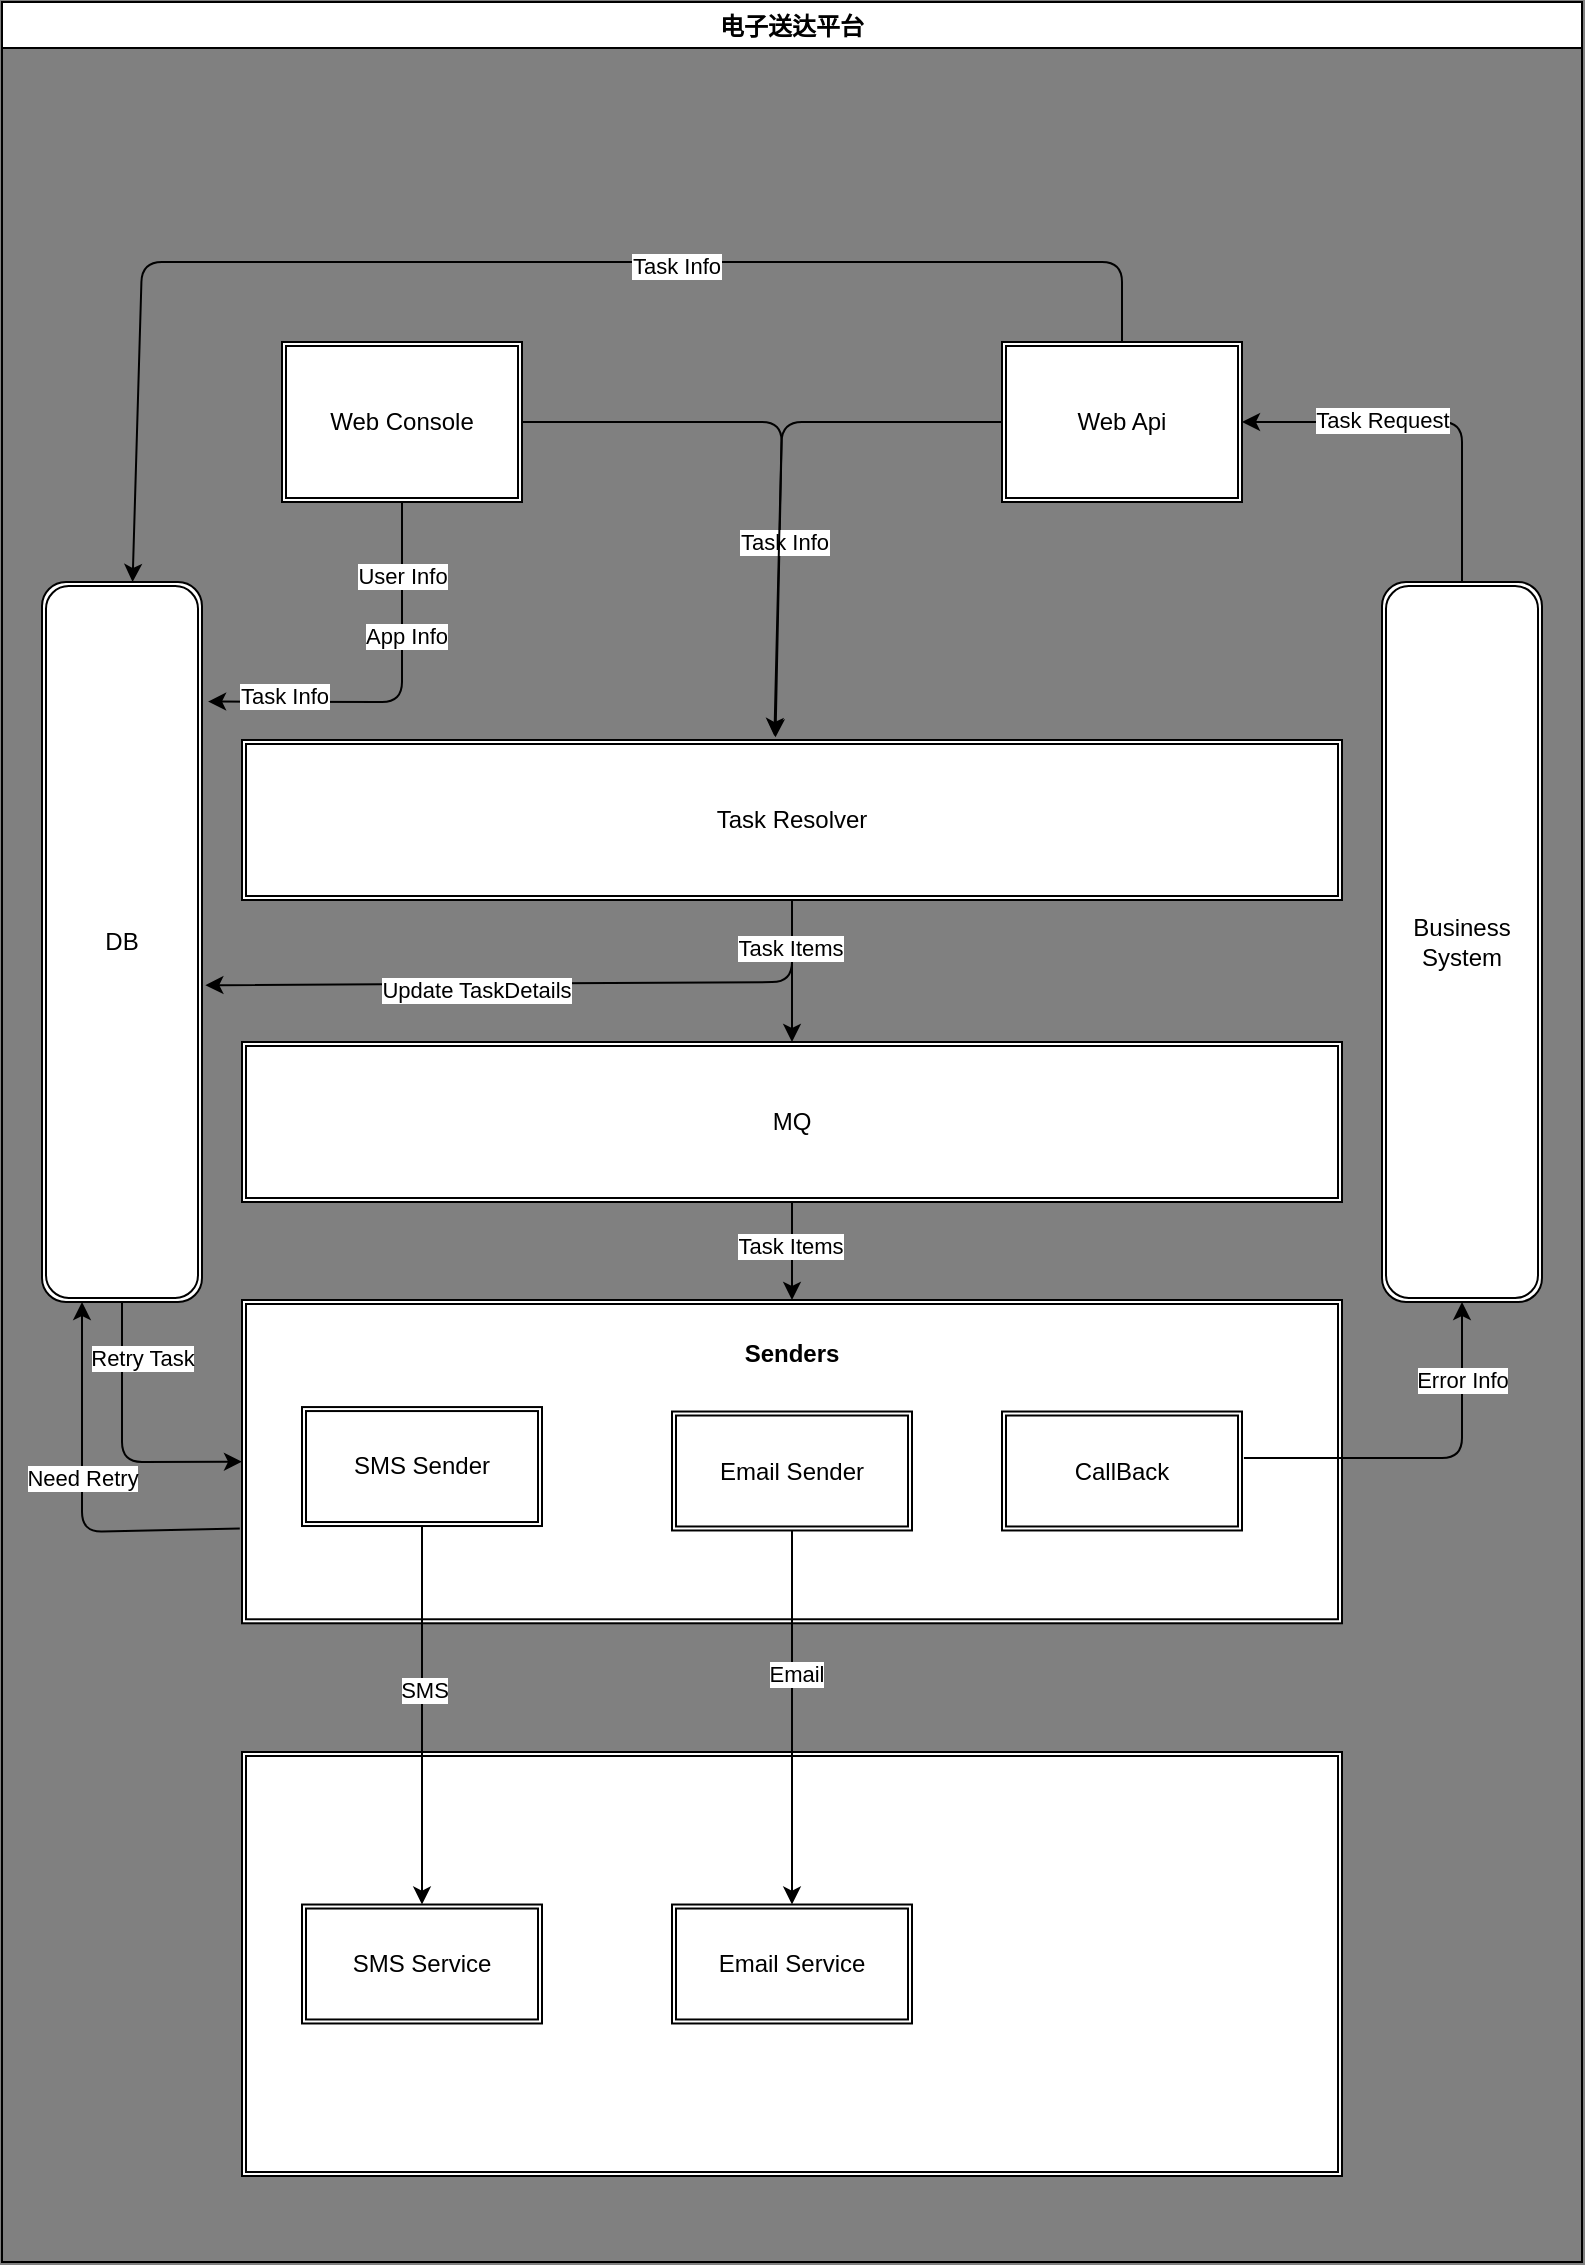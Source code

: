 <mxfile>
    <diagram id="7LrcWTws8yvN0yFy4eUw" name="第 1 页">
        <mxGraphModel dx="978" dy="752" grid="1" gridSize="10" guides="1" tooltips="1" connect="1" arrows="1" fold="1" page="1" pageScale="1" pageWidth="827" pageHeight="1169" background="#808080" math="0" shadow="0">
            <root>
                <mxCell id="0"/>
                <mxCell id="1" parent="0"/>
                <mxCell id="3" value="电子送达平台" style="swimlane;movable=0;resizable=0;rotatable=0;deletable=0;editable=0;connectable=0;" parent="1" vertex="1">
                    <mxGeometry x="10" y="25" width="790" height="1130" as="geometry"/>
                </mxCell>
                <mxCell id="18" value="" style="edgeStyle=none;html=1;" parent="3" source="7" target="17" edge="1">
                    <mxGeometry relative="1" as="geometry"/>
                </mxCell>
                <mxCell id="24" value="" style="edgeStyle=none;html=1;entryX=1.021;entryY=0.56;entryDx=0;entryDy=0;entryPerimeter=0;exitX=0.5;exitY=1;exitDx=0;exitDy=0;" parent="3" source="7" target="22" edge="1">
                    <mxGeometry relative="1" as="geometry">
                        <mxPoint x="370" y="450" as="sourcePoint"/>
                        <Array as="points">
                            <mxPoint x="395" y="490"/>
                        </Array>
                    </mxGeometry>
                </mxCell>
                <mxCell id="44" value="Task Items" style="edgeLabel;html=1;align=center;verticalAlign=middle;resizable=0;points=[];" parent="24" vertex="1" connectable="0">
                    <mxGeometry x="-0.815" y="-1" relative="1" as="geometry">
                        <mxPoint y="-7" as="offset"/>
                    </mxGeometry>
                </mxCell>
                <mxCell id="46" value="Update TaskDetails" style="edgeLabel;html=1;align=center;verticalAlign=middle;resizable=0;points=[];" parent="24" vertex="1" connectable="0">
                    <mxGeometry x="0.189" y="3" relative="1" as="geometry">
                        <mxPoint as="offset"/>
                    </mxGeometry>
                </mxCell>
                <mxCell id="7" value="Task Resolver" style="shape=ext;double=1;rounded=0;whiteSpace=wrap;html=1;" parent="3" vertex="1">
                    <mxGeometry x="120" y="369" width="550" height="80" as="geometry"/>
                </mxCell>
                <mxCell id="12" value="" style="edgeStyle=none;html=1;exitX=1;exitY=0.5;exitDx=0;exitDy=0;entryX=0.485;entryY=-0.017;entryDx=0;entryDy=0;entryPerimeter=0;" parent="3" source="8" target="7" edge="1">
                    <mxGeometry relative="1" as="geometry">
                        <Array as="points">
                            <mxPoint x="390" y="210"/>
                        </Array>
                    </mxGeometry>
                </mxCell>
                <mxCell id="43" value="Task Info" style="edgeLabel;html=1;align=center;verticalAlign=middle;resizable=0;points=[];" parent="12" vertex="1" connectable="0">
                    <mxGeometry x="-0.428" y="1" relative="1" as="geometry">
                        <mxPoint x="48" y="61" as="offset"/>
                    </mxGeometry>
                </mxCell>
                <mxCell id="23" value="" style="edgeStyle=none;html=1;entryX=1.038;entryY=0.166;entryDx=0;entryDy=0;entryPerimeter=0;" parent="3" source="8" target="22" edge="1">
                    <mxGeometry relative="1" as="geometry">
                        <Array as="points">
                            <mxPoint x="200" y="350"/>
                        </Array>
                    </mxGeometry>
                </mxCell>
                <mxCell id="40" value="User Info" style="edgeLabel;html=1;align=center;verticalAlign=middle;resizable=0;points=[];" parent="23" vertex="1" connectable="0">
                    <mxGeometry x="-0.624" relative="1" as="geometry">
                        <mxPoint as="offset"/>
                    </mxGeometry>
                </mxCell>
                <mxCell id="41" value="App Info" style="edgeLabel;html=1;align=center;verticalAlign=middle;resizable=0;points=[];" parent="23" vertex="1" connectable="0">
                    <mxGeometry x="-0.32" y="2" relative="1" as="geometry">
                        <mxPoint as="offset"/>
                    </mxGeometry>
                </mxCell>
                <mxCell id="42" value="Task Info" style="edgeLabel;html=1;align=center;verticalAlign=middle;resizable=0;points=[];" parent="23" vertex="1" connectable="0">
                    <mxGeometry x="0.621" y="-3" relative="1" as="geometry">
                        <mxPoint as="offset"/>
                    </mxGeometry>
                </mxCell>
                <mxCell id="8" value="Web Console" style="shape=ext;double=1;rounded=0;whiteSpace=wrap;html=1;" parent="3" vertex="1">
                    <mxGeometry x="140" y="170" width="120" height="80" as="geometry"/>
                </mxCell>
                <mxCell id="13" value="" style="edgeStyle=none;html=1;exitX=0;exitY=0.5;exitDx=0;exitDy=0;entryX=0.484;entryY=-0.025;entryDx=0;entryDy=0;entryPerimeter=0;" parent="3" source="9" target="7" edge="1">
                    <mxGeometry relative="1" as="geometry">
                        <Array as="points">
                            <mxPoint x="390" y="210"/>
                        </Array>
                    </mxGeometry>
                </mxCell>
                <mxCell id="37" style="edgeStyle=none;html=1;exitX=0.5;exitY=0;exitDx=0;exitDy=0;" parent="3" source="9" target="22" edge="1">
                    <mxGeometry relative="1" as="geometry">
                        <Array as="points">
                            <mxPoint x="560" y="130"/>
                            <mxPoint x="70" y="130"/>
                        </Array>
                    </mxGeometry>
                </mxCell>
                <mxCell id="38" value="Task Info" style="edgeLabel;html=1;align=center;verticalAlign=middle;resizable=0;points=[];" parent="37" vertex="1" connectable="0">
                    <mxGeometry x="-0.236" y="2" relative="1" as="geometry">
                        <mxPoint as="offset"/>
                    </mxGeometry>
                </mxCell>
                <mxCell id="9" value="Web Api" style="shape=ext;double=1;rounded=0;whiteSpace=wrap;html=1;" parent="3" vertex="1">
                    <mxGeometry x="500" y="170" width="120" height="80" as="geometry"/>
                </mxCell>
                <mxCell id="33" value="" style="edgeStyle=none;html=1;" parent="3" source="17" target="27" edge="1">
                    <mxGeometry relative="1" as="geometry"/>
                </mxCell>
                <mxCell id="45" value="Task Items" style="edgeLabel;html=1;align=center;verticalAlign=middle;resizable=0;points=[];" parent="33" vertex="1" connectable="0">
                    <mxGeometry x="0.533" y="-1" relative="1" as="geometry">
                        <mxPoint y="-16" as="offset"/>
                    </mxGeometry>
                </mxCell>
                <mxCell id="17" value="MQ" style="shape=ext;double=1;rounded=0;whiteSpace=wrap;html=1;" parent="3" vertex="1">
                    <mxGeometry x="120" y="520" width="550" height="80" as="geometry"/>
                </mxCell>
                <mxCell id="31" style="edgeStyle=none;html=1;exitX=0.5;exitY=1;exitDx=0;exitDy=0;entryX=0;entryY=0.5;entryDx=0;entryDy=0;" parent="3" source="22" target="27" edge="1">
                    <mxGeometry relative="1" as="geometry">
                        <Array as="points">
                            <mxPoint x="60" y="730"/>
                        </Array>
                    </mxGeometry>
                </mxCell>
                <mxCell id="62" value="Retry Task" style="edgeLabel;html=1;align=center;verticalAlign=middle;resizable=0;points=[];" parent="31" vertex="1" connectable="0">
                    <mxGeometry x="-0.61" y="-4" relative="1" as="geometry">
                        <mxPoint x="14" as="offset"/>
                    </mxGeometry>
                </mxCell>
                <mxCell id="22" value="DB" style="shape=ext;double=1;rounded=1;whiteSpace=wrap;html=1;" parent="3" vertex="1">
                    <mxGeometry x="20" y="290" width="80" height="360" as="geometry"/>
                </mxCell>
                <mxCell id="32" style="edgeStyle=none;html=1;entryX=0.25;entryY=1;entryDx=0;entryDy=0;exitX=-0.002;exitY=0.707;exitDx=0;exitDy=0;exitPerimeter=0;" parent="3" source="27" target="22" edge="1">
                    <mxGeometry relative="1" as="geometry">
                        <Array as="points">
                            <mxPoint x="40" y="765"/>
                        </Array>
                    </mxGeometry>
                </mxCell>
                <mxCell id="47" value="Need Retry" style="edgeLabel;html=1;align=center;verticalAlign=middle;resizable=0;points=[];" parent="32" vertex="1" connectable="0">
                    <mxGeometry x="0.096" relative="1" as="geometry">
                        <mxPoint as="offset"/>
                    </mxGeometry>
                </mxCell>
                <mxCell id="49" value="" style="shape=ext;double=1;rounded=0;whiteSpace=wrap;html=1;" parent="3" vertex="1">
                    <mxGeometry x="120" y="875" width="550" height="212" as="geometry"/>
                </mxCell>
                <mxCell id="50" value="" style="group;movable=1;resizable=1;rotatable=1;deletable=1;editable=1;connectable=1;" parent="3" vertex="1" connectable="0">
                    <mxGeometry x="120" y="649" width="550" height="171" as="geometry"/>
                </mxCell>
                <mxCell id="27" value="" style="shape=ext;double=1;rounded=0;whiteSpace=wrap;html=1;movable=1;resizable=1;rotatable=1;deletable=1;editable=1;connectable=1;" parent="50" vertex="1">
                    <mxGeometry width="550" height="161.642" as="geometry"/>
                </mxCell>
                <mxCell id="28" value="SMS Sender" style="shape=ext;double=1;rounded=0;whiteSpace=wrap;html=1;movable=1;resizable=1;rotatable=1;deletable=1;editable=1;connectable=1;" parent="50" vertex="1">
                    <mxGeometry x="30" y="53.53" width="120" height="59.478" as="geometry"/>
                </mxCell>
                <mxCell id="29" value="Email Sender" style="shape=ext;double=1;rounded=0;whiteSpace=wrap;html=1;movable=1;resizable=1;rotatable=1;deletable=1;editable=1;connectable=1;" parent="50" vertex="1">
                    <mxGeometry x="215" y="55.761" width="120" height="59.478" as="geometry"/>
                </mxCell>
                <mxCell id="30" value="CallBack" style="shape=ext;double=1;rounded=0;whiteSpace=wrap;html=1;movable=1;resizable=1;rotatable=1;deletable=1;editable=1;connectable=1;" parent="50" vertex="1">
                    <mxGeometry x="380" y="55.761" width="120" height="59.478" as="geometry"/>
                </mxCell>
                <mxCell id="36" value="&lt;b&gt;Senders&lt;/b&gt;" style="text;html=1;strokeColor=none;fillColor=none;align=center;verticalAlign=middle;whiteSpace=wrap;rounded=0;" parent="50" vertex="1">
                    <mxGeometry x="245" y="16.242" width="60" height="22.304" as="geometry"/>
                </mxCell>
                <mxCell id="51" value="SMS Service" style="shape=ext;double=1;rounded=0;whiteSpace=wrap;html=1;movable=1;resizable=1;rotatable=1;deletable=1;editable=1;connectable=1;" parent="3" vertex="1">
                    <mxGeometry x="150" y="951.26" width="120" height="59.478" as="geometry"/>
                </mxCell>
                <mxCell id="52" value="Email Service" style="shape=ext;double=1;rounded=0;whiteSpace=wrap;html=1;movable=1;resizable=1;rotatable=1;deletable=1;editable=1;connectable=1;" parent="3" vertex="1">
                    <mxGeometry x="335" y="951.26" width="120" height="59.478" as="geometry"/>
                </mxCell>
                <mxCell id="53" style="edgeStyle=none;html=1;" parent="3" source="28" target="51" edge="1">
                    <mxGeometry relative="1" as="geometry"/>
                </mxCell>
                <mxCell id="54" value="SMS" style="edgeLabel;html=1;align=center;verticalAlign=middle;resizable=0;points=[];" parent="53" vertex="1" connectable="0">
                    <mxGeometry x="-0.135" y="1" relative="1" as="geometry">
                        <mxPoint as="offset"/>
                    </mxGeometry>
                </mxCell>
                <mxCell id="55" style="edgeStyle=none;html=1;" parent="3" source="29" target="52" edge="1">
                    <mxGeometry relative="1" as="geometry"/>
                </mxCell>
                <mxCell id="56" value="Email" style="edgeLabel;html=1;align=center;verticalAlign=middle;resizable=0;points=[];" parent="55" vertex="1" connectable="0">
                    <mxGeometry x="-0.236" y="2" relative="1" as="geometry">
                        <mxPoint as="offset"/>
                    </mxGeometry>
                </mxCell>
                <mxCell id="58" style="edgeStyle=none;html=1;entryX=1;entryY=0.5;entryDx=0;entryDy=0;exitX=0.5;exitY=0;exitDx=0;exitDy=0;" parent="3" source="57" target="9" edge="1">
                    <mxGeometry relative="1" as="geometry">
                        <Array as="points">
                            <mxPoint x="730" y="210"/>
                        </Array>
                    </mxGeometry>
                </mxCell>
                <mxCell id="59" value="Task Request" style="edgeLabel;html=1;align=center;verticalAlign=middle;resizable=0;points=[];" parent="58" vertex="1" connectable="0">
                    <mxGeometry x="0.27" y="-1" relative="1" as="geometry">
                        <mxPoint as="offset"/>
                    </mxGeometry>
                </mxCell>
                <mxCell id="57" value="Business System" style="shape=ext;double=1;rounded=1;whiteSpace=wrap;html=1;" parent="3" vertex="1">
                    <mxGeometry x="690" y="290" width="80" height="360" as="geometry"/>
                </mxCell>
                <mxCell id="60" style="edgeStyle=none;html=1;entryX=0.5;entryY=1;entryDx=0;entryDy=0;exitX=1.008;exitY=0.391;exitDx=0;exitDy=0;exitPerimeter=0;" parent="3" source="30" target="57" edge="1">
                    <mxGeometry relative="1" as="geometry">
                        <Array as="points">
                            <mxPoint x="730" y="728"/>
                        </Array>
                    </mxGeometry>
                </mxCell>
                <mxCell id="61" value="Error Info" style="edgeLabel;html=1;align=center;verticalAlign=middle;resizable=0;points=[];" parent="60" vertex="1" connectable="0">
                    <mxGeometry x="0.708" y="-1" relative="1" as="geometry">
                        <mxPoint x="-1" y="11" as="offset"/>
                    </mxGeometry>
                </mxCell>
            </root>
        </mxGraphModel>
    </diagram>
</mxfile>